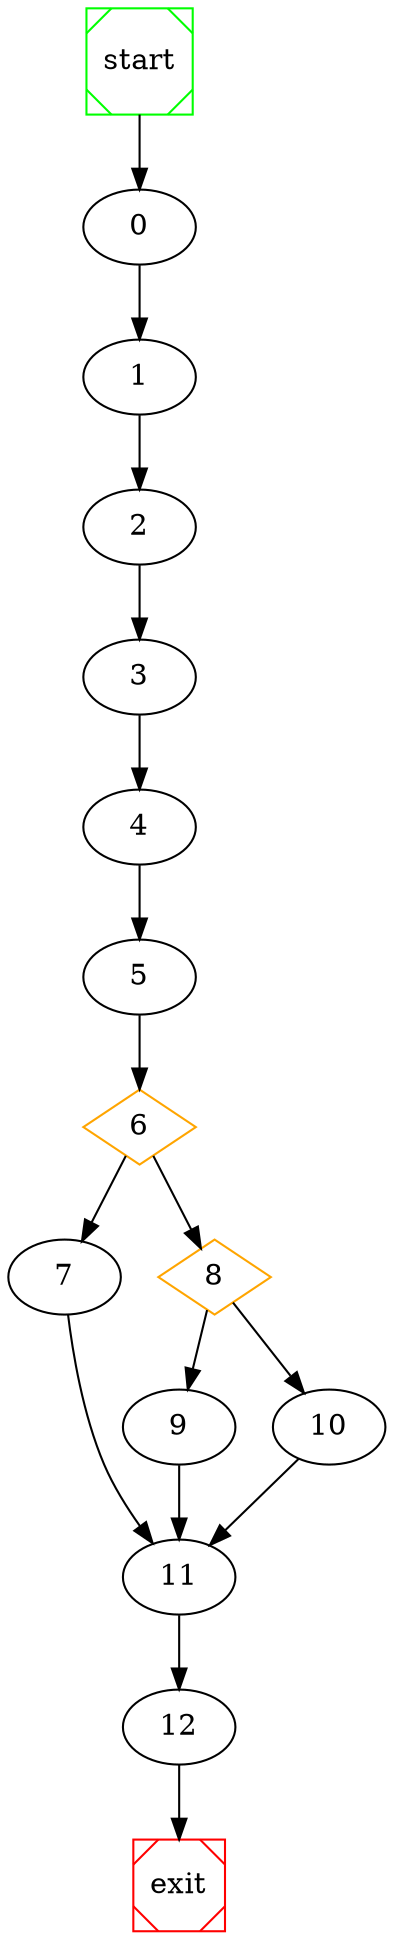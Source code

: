 # dot file created at runtime

digraph G {
	start -> 0;
	0 -> 1 ;
	1 -> 2 ;
	2 -> 3 ;
	3 -> 4 ;
	4 -> 5 ;
	6 [shape=diamond, color=orange] ;
	6 -> 7 ;
	8 [shape=diamond, color=orange] ;
	6 -> 8 ;
	8 -> 9 ;
	8 -> 10 ;
	5 -> 6 ;
	7 -> 11 ;
	9 -> 11 ;
	10 -> 11 ;
	11 -> 12 ;
	12 -> exit;

	start [shape=Msquare, color=green];
	exit [shape=Msquare, color=red];
}